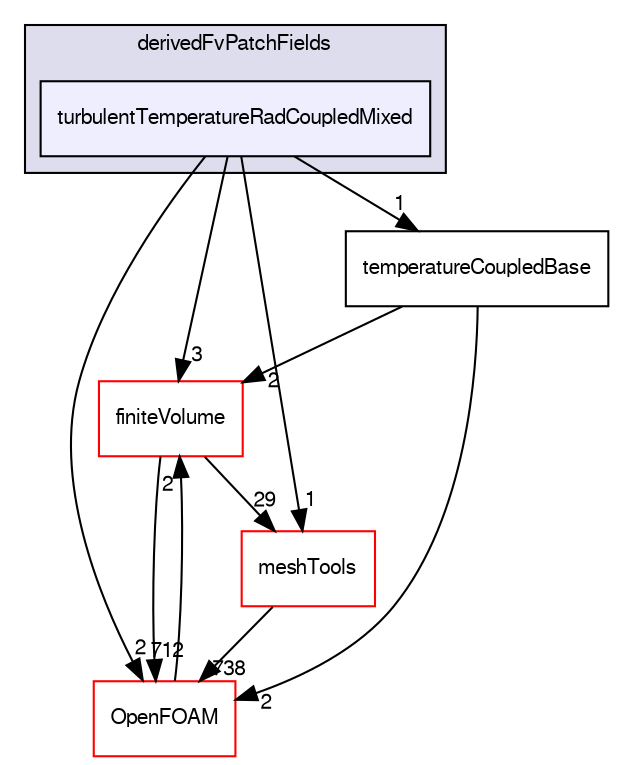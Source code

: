 digraph "src/turbulenceModels/compressible/turbulenceModel/derivedFvPatchFields/turbulentTemperatureRadCoupledMixed" {
  bgcolor=transparent;
  compound=true
  node [ fontsize="10", fontname="FreeSans"];
  edge [ labelfontsize="10", labelfontname="FreeSans"];
  subgraph clusterdir_8f6aa822d17729831179b3b352be3d81 {
    graph [ bgcolor="#ddddee", pencolor="black", label="derivedFvPatchFields" fontname="FreeSans", fontsize="10", URL="dir_8f6aa822d17729831179b3b352be3d81.html"]
  dir_069b8c9f85876b08ea194eee35f04487 [shape=box, label="turbulentTemperatureRadCoupledMixed", style="filled", fillcolor="#eeeeff", pencolor="black", URL="dir_069b8c9f85876b08ea194eee35f04487.html"];
  }
  dir_9bd15774b555cf7259a6fa18f99fe99b [shape=box label="finiteVolume" color="red" URL="dir_9bd15774b555cf7259a6fa18f99fe99b.html"];
  dir_e79731898a9d0d7e176dc65d2ec307ec [shape=box label="temperatureCoupledBase" URL="dir_e79731898a9d0d7e176dc65d2ec307ec.html"];
  dir_ae30ad0bef50cf391b24c614251bb9fd [shape=box label="meshTools" color="red" URL="dir_ae30ad0bef50cf391b24c614251bb9fd.html"];
  dir_c5473ff19b20e6ec4dfe5c310b3778a8 [shape=box label="OpenFOAM" color="red" URL="dir_c5473ff19b20e6ec4dfe5c310b3778a8.html"];
  dir_9bd15774b555cf7259a6fa18f99fe99b->dir_ae30ad0bef50cf391b24c614251bb9fd [headlabel="29", labeldistance=1.5 headhref="dir_000749_001586.html"];
  dir_9bd15774b555cf7259a6fa18f99fe99b->dir_c5473ff19b20e6ec4dfe5c310b3778a8 [headlabel="712", labeldistance=1.5 headhref="dir_000749_001732.html"];
  dir_e79731898a9d0d7e176dc65d2ec307ec->dir_9bd15774b555cf7259a6fa18f99fe99b [headlabel="2", labeldistance=1.5 headhref="dir_002949_000749.html"];
  dir_e79731898a9d0d7e176dc65d2ec307ec->dir_c5473ff19b20e6ec4dfe5c310b3778a8 [headlabel="2", labeldistance=1.5 headhref="dir_002949_001732.html"];
  dir_ae30ad0bef50cf391b24c614251bb9fd->dir_c5473ff19b20e6ec4dfe5c310b3778a8 [headlabel="738", labeldistance=1.5 headhref="dir_001586_001732.html"];
  dir_c5473ff19b20e6ec4dfe5c310b3778a8->dir_9bd15774b555cf7259a6fa18f99fe99b [headlabel="2", labeldistance=1.5 headhref="dir_001732_000749.html"];
  dir_069b8c9f85876b08ea194eee35f04487->dir_9bd15774b555cf7259a6fa18f99fe99b [headlabel="3", labeldistance=1.5 headhref="dir_002956_000749.html"];
  dir_069b8c9f85876b08ea194eee35f04487->dir_e79731898a9d0d7e176dc65d2ec307ec [headlabel="1", labeldistance=1.5 headhref="dir_002956_002949.html"];
  dir_069b8c9f85876b08ea194eee35f04487->dir_ae30ad0bef50cf391b24c614251bb9fd [headlabel="1", labeldistance=1.5 headhref="dir_002956_001586.html"];
  dir_069b8c9f85876b08ea194eee35f04487->dir_c5473ff19b20e6ec4dfe5c310b3778a8 [headlabel="2", labeldistance=1.5 headhref="dir_002956_001732.html"];
}
